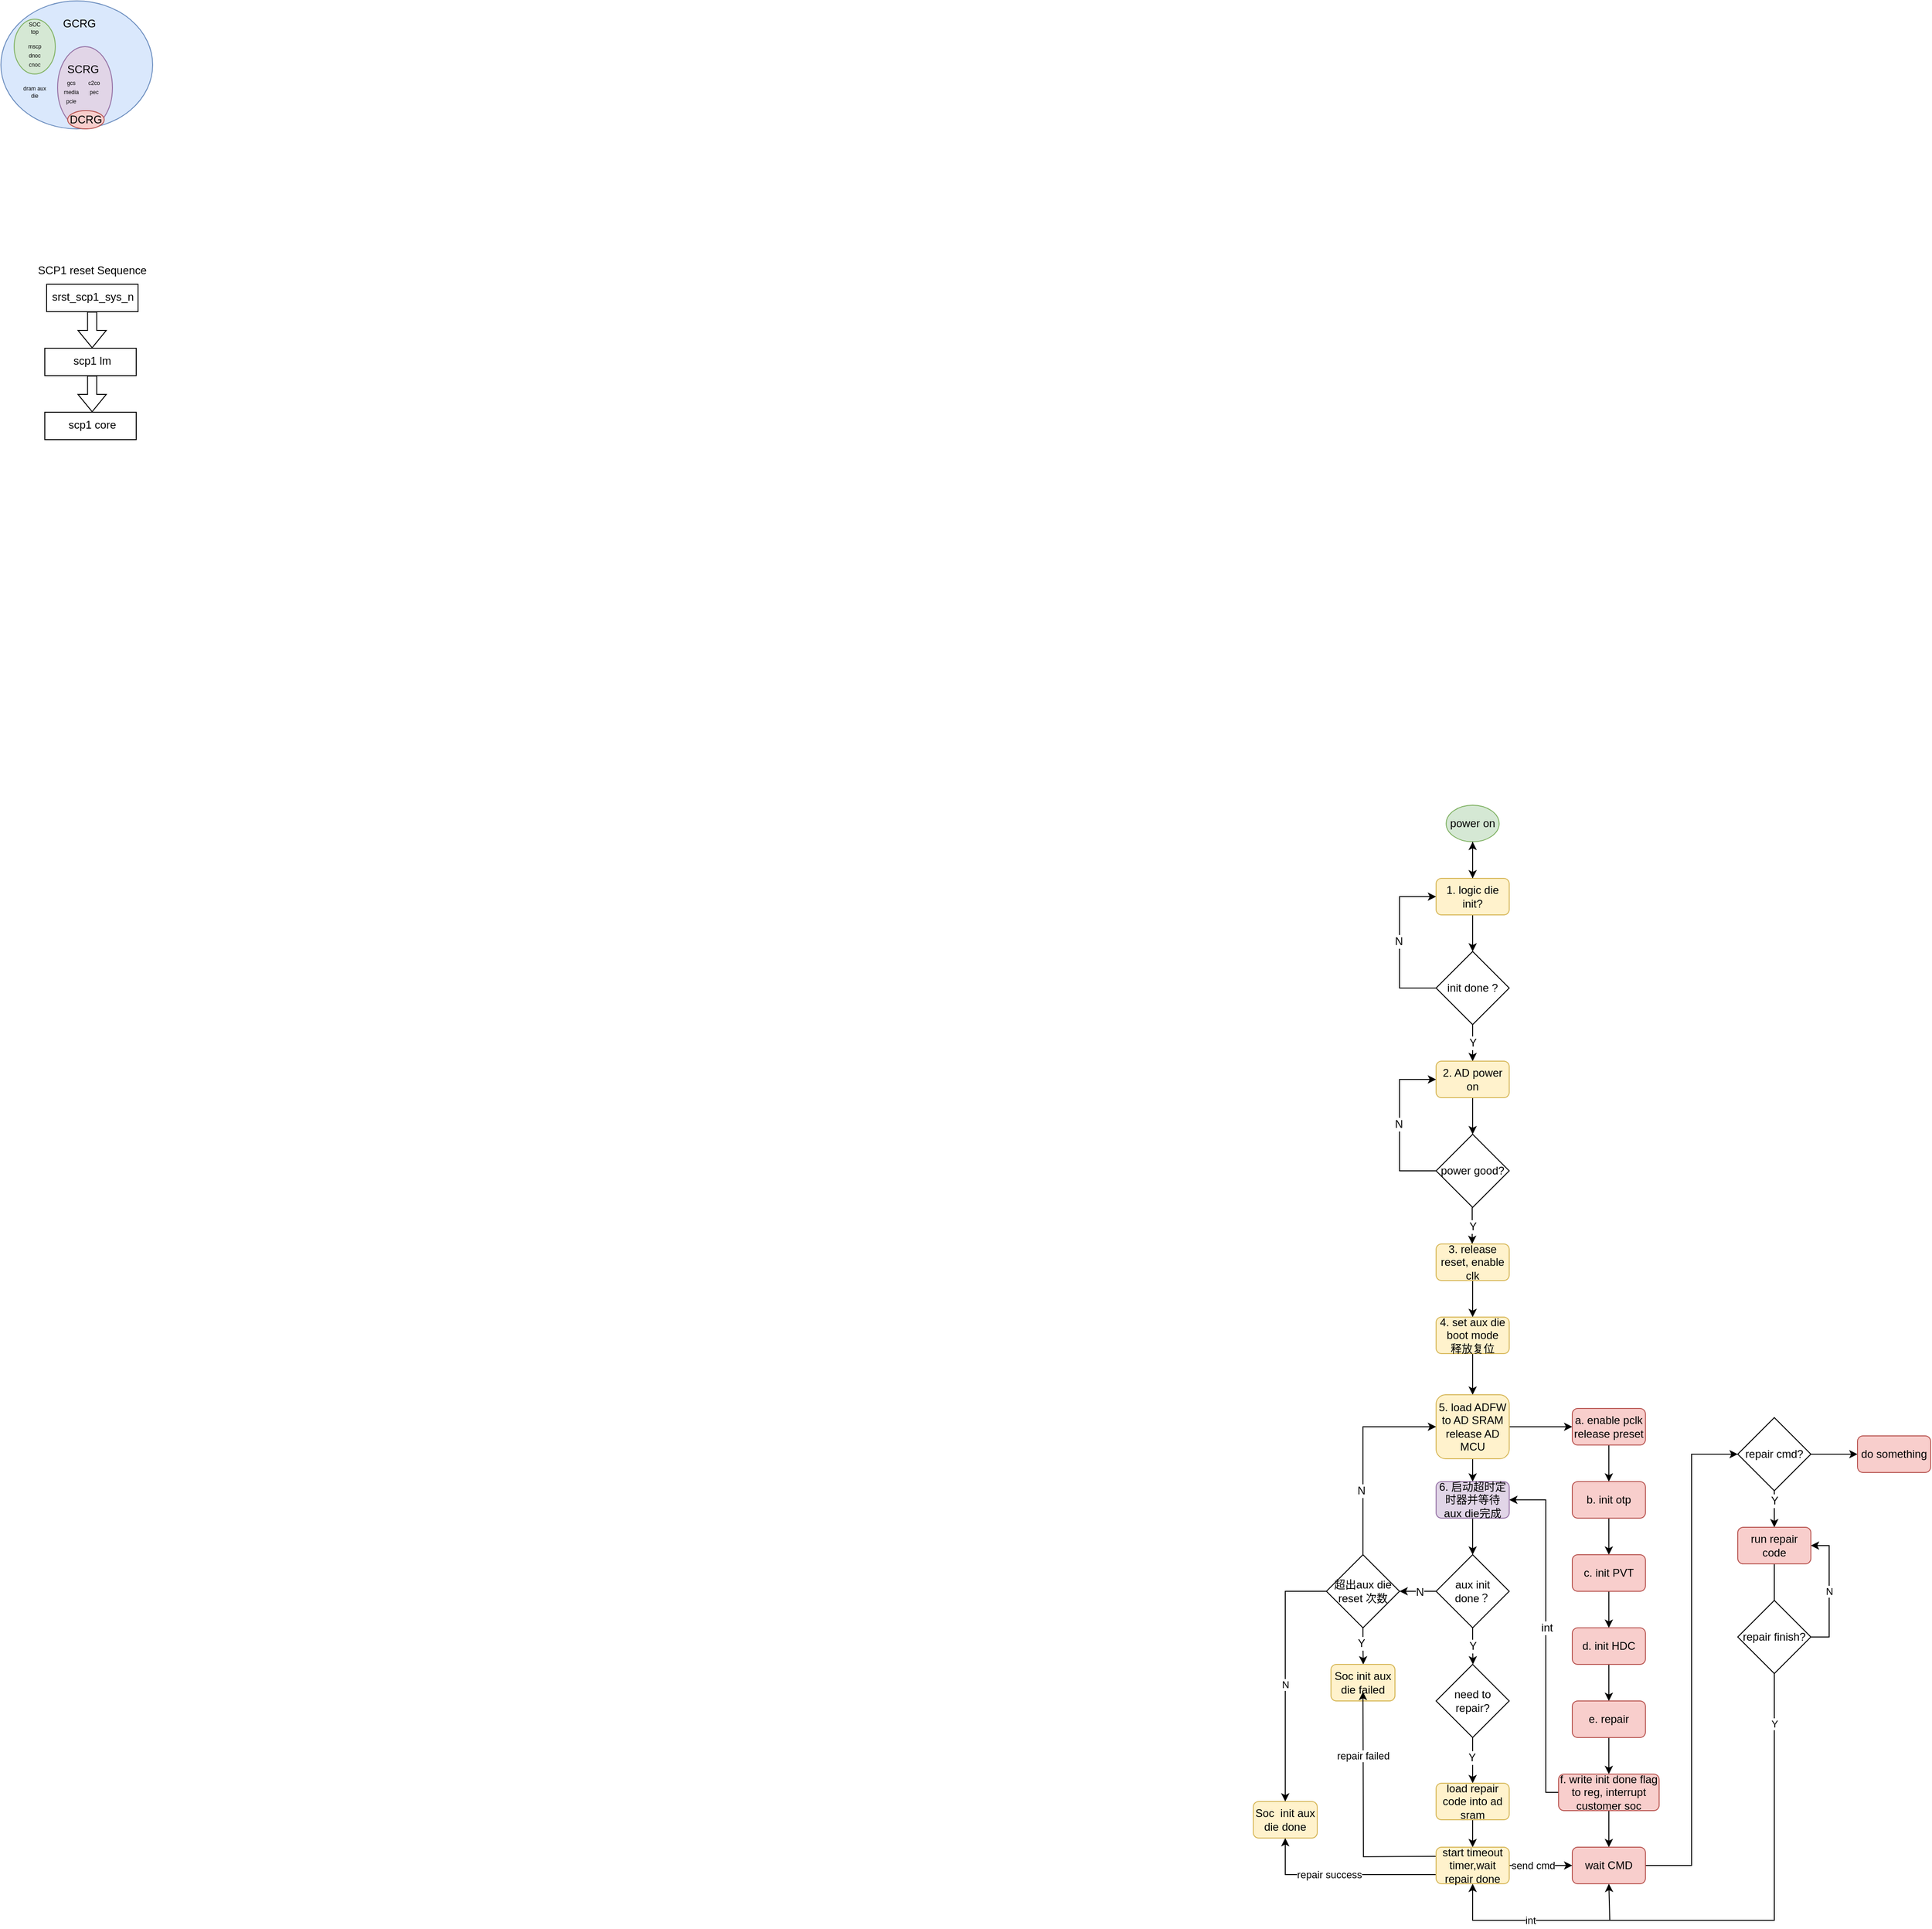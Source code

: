 <mxfile version="25.0.1">
  <diagram name="第 1 页" id="46fL1lXNJR9uM7ggilB-">
    <mxGraphModel dx="651" dy="393" grid="1" gridSize="10" guides="1" tooltips="1" connect="1" arrows="1" fold="1" page="1" pageScale="1" pageWidth="3300" pageHeight="4681" math="0" shadow="0">
      <root>
        <mxCell id="0" />
        <mxCell id="1" parent="0" />
        <mxCell id="43JC9lhxO4K5G4KCc76D-29" value="" style="group" parent="1" vertex="1" connectable="0">
          <mxGeometry x="50" y="90" width="166" height="140" as="geometry" />
        </mxCell>
        <mxCell id="43JC9lhxO4K5G4KCc76D-1" value="" style="ellipse;whiteSpace=wrap;html=1;fillColor=#dae8fc;strokeColor=#6c8ebf;" parent="43JC9lhxO4K5G4KCc76D-29" vertex="1">
          <mxGeometry width="166" height="140" as="geometry" />
        </mxCell>
        <mxCell id="43JC9lhxO4K5G4KCc76D-12" value="" style="ellipse;whiteSpace=wrap;html=1;fillColor=#d5e8d4;strokeColor=#82b366;" parent="43JC9lhxO4K5G4KCc76D-29" vertex="1">
          <mxGeometry x="14.5" y="20" width="45" height="60" as="geometry" />
        </mxCell>
        <mxCell id="43JC9lhxO4K5G4KCc76D-3" value="GCRG" style="text;html=1;align=center;verticalAlign=middle;whiteSpace=wrap;rounded=0;" parent="43JC9lhxO4K5G4KCc76D-29" vertex="1">
          <mxGeometry x="73" y="20" width="26" height="10" as="geometry" />
        </mxCell>
        <mxCell id="43JC9lhxO4K5G4KCc76D-4" value="mscp" style="text;html=1;align=center;verticalAlign=middle;whiteSpace=wrap;rounded=0;fontSize=6;" parent="43JC9lhxO4K5G4KCc76D-29" vertex="1">
          <mxGeometry x="22" y="40" width="30" height="20" as="geometry" />
        </mxCell>
        <mxCell id="43JC9lhxO4K5G4KCc76D-5" value="dnoc" style="text;html=1;align=center;verticalAlign=middle;whiteSpace=wrap;rounded=0;fontSize=6;" parent="43JC9lhxO4K5G4KCc76D-29" vertex="1">
          <mxGeometry x="22" y="50" width="30" height="20" as="geometry" />
        </mxCell>
        <mxCell id="43JC9lhxO4K5G4KCc76D-6" value="cnoc" style="text;html=1;align=center;verticalAlign=middle;whiteSpace=wrap;rounded=0;fontSize=6;" parent="43JC9lhxO4K5G4KCc76D-29" vertex="1">
          <mxGeometry x="22" y="60" width="30" height="20" as="geometry" />
        </mxCell>
        <mxCell id="43JC9lhxO4K5G4KCc76D-10" value="dram aux die" style="text;html=1;align=center;verticalAlign=middle;whiteSpace=wrap;rounded=0;fontSize=6;" parent="43JC9lhxO4K5G4KCc76D-29" vertex="1">
          <mxGeometry x="22" y="90" width="30" height="20" as="geometry" />
        </mxCell>
        <mxCell id="43JC9lhxO4K5G4KCc76D-15" value="" style="ellipse;whiteSpace=wrap;html=1;fillColor=#e1d5e7;strokeColor=#9673a6;" parent="43JC9lhxO4K5G4KCc76D-29" vertex="1">
          <mxGeometry x="62" y="50" width="60" height="90" as="geometry" />
        </mxCell>
        <mxCell id="43JC9lhxO4K5G4KCc76D-14" value="SOC&lt;div&gt;top&lt;/div&gt;" style="text;html=1;align=center;verticalAlign=middle;whiteSpace=wrap;rounded=0;fontSize=6;" parent="43JC9lhxO4K5G4KCc76D-29" vertex="1">
          <mxGeometry x="22" y="20" width="30" height="20" as="geometry" />
        </mxCell>
        <mxCell id="43JC9lhxO4K5G4KCc76D-16" value="SCRG" style="text;html=1;align=center;verticalAlign=middle;whiteSpace=wrap;rounded=0;" parent="43JC9lhxO4K5G4KCc76D-29" vertex="1">
          <mxGeometry x="76.5" y="70" width="26" height="10" as="geometry" />
        </mxCell>
        <mxCell id="43JC9lhxO4K5G4KCc76D-17" value="gcs" style="text;html=1;align=center;verticalAlign=middle;whiteSpace=wrap;rounded=0;fontSize=6;" parent="43JC9lhxO4K5G4KCc76D-29" vertex="1">
          <mxGeometry x="62" y="80" width="30" height="20" as="geometry" />
        </mxCell>
        <mxCell id="43JC9lhxO4K5G4KCc76D-19" value="media" style="text;html=1;align=center;verticalAlign=middle;whiteSpace=wrap;rounded=0;fontSize=6;" parent="43JC9lhxO4K5G4KCc76D-29" vertex="1">
          <mxGeometry x="62" y="90" width="30" height="20" as="geometry" />
        </mxCell>
        <mxCell id="43JC9lhxO4K5G4KCc76D-20" value="pcie" style="text;html=1;align=center;verticalAlign=middle;whiteSpace=wrap;rounded=0;fontSize=6;" parent="43JC9lhxO4K5G4KCc76D-29" vertex="1">
          <mxGeometry x="62" y="100" width="30" height="20" as="geometry" />
        </mxCell>
        <mxCell id="43JC9lhxO4K5G4KCc76D-22" value="c2co" style="text;html=1;align=center;verticalAlign=middle;whiteSpace=wrap;rounded=0;fontSize=6;" parent="43JC9lhxO4K5G4KCc76D-29" vertex="1">
          <mxGeometry x="87" y="80" width="30" height="20" as="geometry" />
        </mxCell>
        <mxCell id="43JC9lhxO4K5G4KCc76D-23" value="pec" style="text;html=1;align=center;verticalAlign=middle;whiteSpace=wrap;rounded=0;fontSize=6;" parent="43JC9lhxO4K5G4KCc76D-29" vertex="1">
          <mxGeometry x="87" y="90" width="30" height="20" as="geometry" />
        </mxCell>
        <mxCell id="43JC9lhxO4K5G4KCc76D-24" value="DCRG" style="ellipse;whiteSpace=wrap;html=1;fillColor=#f8cecc;strokeColor=#b85450;" parent="43JC9lhxO4K5G4KCc76D-29" vertex="1">
          <mxGeometry x="73" y="120" width="40" height="20" as="geometry" />
        </mxCell>
        <mxCell id="43JC9lhxO4K5G4KCc76D-36" value="" style="group" parent="1" vertex="1" connectable="0">
          <mxGeometry x="84" y="370" width="132" height="200" as="geometry" />
        </mxCell>
        <mxCell id="43JC9lhxO4K5G4KCc76D-25" value="SCP1 reset Sequence" style="text;html=1;align=center;verticalAlign=middle;whiteSpace=wrap;rounded=0;" parent="43JC9lhxO4K5G4KCc76D-36" vertex="1">
          <mxGeometry width="132" height="30" as="geometry" />
        </mxCell>
        <mxCell id="43JC9lhxO4K5G4KCc76D-27" value="" style="rounded=0;whiteSpace=wrap;html=1;" parent="43JC9lhxO4K5G4KCc76D-36" vertex="1">
          <mxGeometry x="16" y="30" width="100" height="30" as="geometry" />
        </mxCell>
        <mxCell id="43JC9lhxO4K5G4KCc76D-26" value="&lt;div data-page-id=&quot;Pw6XdwjNvok7TUxngfVcSIKwnlc&quot; data-lark-html-role=&quot;root&quot; data-docx-has-block-data=&quot;false&quot;&gt;&lt;div class=&quot;ace-line ace-line old-record-id-SQWmdt7z1oqKN5xYYuCcsvaNnDd&quot;&gt;srst_scp1_sys_n&lt;/div&gt;&lt;/div&gt;&lt;span data-lark-record-data=&quot;{&amp;quot;rootId&amp;quot;:&amp;quot;Pw6XdwjNvok7TUxngfVcSIKwnlc&amp;quot;,&amp;quot;text&amp;quot;:{&amp;quot;initialAttributedTexts&amp;quot;:{&amp;quot;text&amp;quot;:{&amp;quot;0&amp;quot;:&amp;quot;srst_scp1_sys_n&amp;quot;},&amp;quot;attribs&amp;quot;:{&amp;quot;0&amp;quot;:&amp;quot;*0+f&amp;quot;}},&amp;quot;apool&amp;quot;:{&amp;quot;numToAttrib&amp;quot;:{&amp;quot;0&amp;quot;:[&amp;quot;author&amp;quot;,&amp;quot;7396181384320237572&amp;quot;]},&amp;quot;nextNum&amp;quot;:1}},&amp;quot;type&amp;quot;:&amp;quot;text&amp;quot;,&amp;quot;referenceRecordMap&amp;quot;:{},&amp;quot;extra&amp;quot;:{&amp;quot;channel&amp;quot;:&amp;quot;saas&amp;quot;,&amp;quot;pasteRandomId&amp;quot;:&amp;quot;677e7be1-af29-4d60-ab0a-0fdef0c1a2f3&amp;quot;,&amp;quot;mention_page_title&amp;quot;:{},&amp;quot;external_mention_url&amp;quot;:{}},&amp;quot;isKeepQuoteContainer&amp;quot;:false,&amp;quot;isFromCode&amp;quot;:false,&amp;quot;selection&amp;quot;:[{&amp;quot;id&amp;quot;:1236,&amp;quot;type&amp;quot;:&amp;quot;text&amp;quot;,&amp;quot;selection&amp;quot;:{&amp;quot;start&amp;quot;:0,&amp;quot;end&amp;quot;:15},&amp;quot;recordId&amp;quot;:&amp;quot;SQWmdt7z1oqKN5xYYuCcsvaNnDd&amp;quot;}],&amp;quot;payloadMap&amp;quot;:{},&amp;quot;isCut&amp;quot;:false}&quot; data-lark-record-format=&quot;docx/text&quot; class=&quot;lark-record-clipboard&quot;&gt;&lt;/span&gt;" style="text;whiteSpace=wrap;html=1;" parent="43JC9lhxO4K5G4KCc76D-36" vertex="1">
          <mxGeometry x="20" y="30" width="96" height="20" as="geometry" />
        </mxCell>
        <mxCell id="43JC9lhxO4K5G4KCc76D-28" value="" style="shape=flexArrow;endArrow=classic;html=1;rounded=0;" parent="43JC9lhxO4K5G4KCc76D-36" edge="1">
          <mxGeometry width="50" height="50" relative="1" as="geometry">
            <mxPoint x="65.8" y="60" as="sourcePoint" />
            <mxPoint x="65.8" y="100" as="targetPoint" />
          </mxGeometry>
        </mxCell>
        <mxCell id="43JC9lhxO4K5G4KCc76D-31" value="" style="rounded=0;whiteSpace=wrap;html=1;" parent="43JC9lhxO4K5G4KCc76D-36" vertex="1">
          <mxGeometry x="14" y="100" width="100" height="30" as="geometry" />
        </mxCell>
        <mxCell id="43JC9lhxO4K5G4KCc76D-32" value="&lt;div data-docx-has-block-data=&quot;false&quot; data-lark-html-role=&quot;root&quot; data-page-id=&quot;Pw6XdwjNvok7TUxngfVcSIKwnlc&quot;&gt;&lt;div class=&quot;ace-line ace-line old-record-id-SQWmdt7z1oqKN5xYYuCcsvaNnDd&quot;&gt;scp1 lm&lt;/div&gt;&lt;/div&gt;&lt;span class=&quot;lark-record-clipboard&quot; data-lark-record-format=&quot;docx/text&quot; data-lark-record-data=&quot;{&amp;quot;rootId&amp;quot;:&amp;quot;Pw6XdwjNvok7TUxngfVcSIKwnlc&amp;quot;,&amp;quot;text&amp;quot;:{&amp;quot;initialAttributedTexts&amp;quot;:{&amp;quot;text&amp;quot;:{&amp;quot;0&amp;quot;:&amp;quot;srst_scp1_sys_n&amp;quot;},&amp;quot;attribs&amp;quot;:{&amp;quot;0&amp;quot;:&amp;quot;*0+f&amp;quot;}},&amp;quot;apool&amp;quot;:{&amp;quot;numToAttrib&amp;quot;:{&amp;quot;0&amp;quot;:[&amp;quot;author&amp;quot;,&amp;quot;7396181384320237572&amp;quot;]},&amp;quot;nextNum&amp;quot;:1}},&amp;quot;type&amp;quot;:&amp;quot;text&amp;quot;,&amp;quot;referenceRecordMap&amp;quot;:{},&amp;quot;extra&amp;quot;:{&amp;quot;channel&amp;quot;:&amp;quot;saas&amp;quot;,&amp;quot;pasteRandomId&amp;quot;:&amp;quot;677e7be1-af29-4d60-ab0a-0fdef0c1a2f3&amp;quot;,&amp;quot;mention_page_title&amp;quot;:{},&amp;quot;external_mention_url&amp;quot;:{}},&amp;quot;isKeepQuoteContainer&amp;quot;:false,&amp;quot;isFromCode&amp;quot;:false,&amp;quot;selection&amp;quot;:[{&amp;quot;id&amp;quot;:1236,&amp;quot;type&amp;quot;:&amp;quot;text&amp;quot;,&amp;quot;selection&amp;quot;:{&amp;quot;start&amp;quot;:0,&amp;quot;end&amp;quot;:15},&amp;quot;recordId&amp;quot;:&amp;quot;SQWmdt7z1oqKN5xYYuCcsvaNnDd&amp;quot;}],&amp;quot;payloadMap&amp;quot;:{},&amp;quot;isCut&amp;quot;:false}&quot;&gt;&lt;/span&gt;" style="text;whiteSpace=wrap;html=1;align=center;" parent="43JC9lhxO4K5G4KCc76D-36" vertex="1">
          <mxGeometry x="18" y="100" width="96" height="25" as="geometry" />
        </mxCell>
        <mxCell id="43JC9lhxO4K5G4KCc76D-33" value="" style="rounded=0;whiteSpace=wrap;html=1;" parent="43JC9lhxO4K5G4KCc76D-36" vertex="1">
          <mxGeometry x="14" y="170" width="100" height="30" as="geometry" />
        </mxCell>
        <mxCell id="43JC9lhxO4K5G4KCc76D-34" value="&lt;div data-docx-has-block-data=&quot;false&quot; data-lark-html-role=&quot;root&quot; data-page-id=&quot;Pw6XdwjNvok7TUxngfVcSIKwnlc&quot;&gt;&lt;div class=&quot;ace-line ace-line old-record-id-SQWmdt7z1oqKN5xYYuCcsvaNnDd&quot;&gt;scp1 core&lt;/div&gt;&lt;/div&gt;&lt;span class=&quot;lark-record-clipboard&quot; data-lark-record-format=&quot;docx/text&quot; data-lark-record-data=&quot;{&amp;quot;rootId&amp;quot;:&amp;quot;Pw6XdwjNvok7TUxngfVcSIKwnlc&amp;quot;,&amp;quot;text&amp;quot;:{&amp;quot;initialAttributedTexts&amp;quot;:{&amp;quot;text&amp;quot;:{&amp;quot;0&amp;quot;:&amp;quot;srst_scp1_sys_n&amp;quot;},&amp;quot;attribs&amp;quot;:{&amp;quot;0&amp;quot;:&amp;quot;*0+f&amp;quot;}},&amp;quot;apool&amp;quot;:{&amp;quot;numToAttrib&amp;quot;:{&amp;quot;0&amp;quot;:[&amp;quot;author&amp;quot;,&amp;quot;7396181384320237572&amp;quot;]},&amp;quot;nextNum&amp;quot;:1}},&amp;quot;type&amp;quot;:&amp;quot;text&amp;quot;,&amp;quot;referenceRecordMap&amp;quot;:{},&amp;quot;extra&amp;quot;:{&amp;quot;channel&amp;quot;:&amp;quot;saas&amp;quot;,&amp;quot;pasteRandomId&amp;quot;:&amp;quot;677e7be1-af29-4d60-ab0a-0fdef0c1a2f3&amp;quot;,&amp;quot;mention_page_title&amp;quot;:{},&amp;quot;external_mention_url&amp;quot;:{}},&amp;quot;isKeepQuoteContainer&amp;quot;:false,&amp;quot;isFromCode&amp;quot;:false,&amp;quot;selection&amp;quot;:[{&amp;quot;id&amp;quot;:1236,&amp;quot;type&amp;quot;:&amp;quot;text&amp;quot;,&amp;quot;selection&amp;quot;:{&amp;quot;start&amp;quot;:0,&amp;quot;end&amp;quot;:15},&amp;quot;recordId&amp;quot;:&amp;quot;SQWmdt7z1oqKN5xYYuCcsvaNnDd&amp;quot;}],&amp;quot;payloadMap&amp;quot;:{},&amp;quot;isCut&amp;quot;:false}&quot;&gt;&lt;/span&gt;" style="text;whiteSpace=wrap;html=1;align=center;" parent="43JC9lhxO4K5G4KCc76D-36" vertex="1">
          <mxGeometry x="18" y="170" width="96" height="25" as="geometry" />
        </mxCell>
        <mxCell id="43JC9lhxO4K5G4KCc76D-35" value="" style="shape=flexArrow;endArrow=classic;html=1;rounded=0;" parent="43JC9lhxO4K5G4KCc76D-36" edge="1">
          <mxGeometry width="50" height="50" relative="1" as="geometry">
            <mxPoint x="65.8" y="130" as="sourcePoint" />
            <mxPoint x="65.8" y="170" as="targetPoint" />
          </mxGeometry>
        </mxCell>
        <mxCell id="43JC9lhxO4K5G4KCc76D-128" value="&lt;font&gt;Soc&amp;nbsp; init aux die done&lt;/font&gt;" style="rounded=1;whiteSpace=wrap;html=1;strokeColor=#d6b656;align=center;verticalAlign=middle;fontFamily=Helvetica;fontSize=12;fillColor=#fff2cc;" parent="1" vertex="1">
          <mxGeometry x="1420" y="2060" width="70" height="40" as="geometry" />
        </mxCell>
        <mxCell id="43JC9lhxO4K5G4KCc76D-132" style="edgeStyle=orthogonalEdgeStyle;rounded=0;orthogonalLoop=1;jettySize=auto;html=1;exitX=0;exitY=0.5;exitDx=0;exitDy=0;entryX=0.5;entryY=0;entryDx=0;entryDy=0;fontFamily=Helvetica;fontSize=12;fontColor=default;" parent="1" source="43JC9lhxO4K5G4KCc76D-95" target="43JC9lhxO4K5G4KCc76D-128" edge="1">
          <mxGeometry relative="1" as="geometry" />
        </mxCell>
        <mxCell id="n-foMxT4vimPVONzCJGZ-13" value="N" style="edgeLabel;html=1;align=center;verticalAlign=middle;resizable=0;points=[];" vertex="1" connectable="0" parent="43JC9lhxO4K5G4KCc76D-132">
          <mxGeometry x="0.068" y="-4" relative="1" as="geometry">
            <mxPoint x="4" as="offset" />
          </mxGeometry>
        </mxCell>
        <mxCell id="43JC9lhxO4K5G4KCc76D-37" value="power on" style="ellipse;whiteSpace=wrap;html=1;fillColor=#d5e8d4;strokeColor=#82b366;" parent="1" vertex="1">
          <mxGeometry x="1631" y="970" width="58" height="40" as="geometry" />
        </mxCell>
        <mxCell id="43JC9lhxO4K5G4KCc76D-45" style="edgeStyle=orthogonalEdgeStyle;rounded=0;orthogonalLoop=1;jettySize=auto;html=1;exitX=0.5;exitY=1;exitDx=0;exitDy=0;entryX=0.5;entryY=0;entryDx=0;entryDy=0;fontFamily=Helvetica;fontSize=12;fontColor=default;" parent="1" source="43JC9lhxO4K5G4KCc76D-39" target="43JC9lhxO4K5G4KCc76D-42" edge="1">
          <mxGeometry relative="1" as="geometry" />
        </mxCell>
        <mxCell id="n-foMxT4vimPVONzCJGZ-1" value="" style="edgeStyle=orthogonalEdgeStyle;rounded=0;orthogonalLoop=1;jettySize=auto;html=1;" edge="1" parent="1" source="43JC9lhxO4K5G4KCc76D-39" target="43JC9lhxO4K5G4KCc76D-37">
          <mxGeometry relative="1" as="geometry" />
        </mxCell>
        <mxCell id="43JC9lhxO4K5G4KCc76D-39" value="&lt;font&gt;1. logic die init?&lt;/font&gt;" style="rounded=1;whiteSpace=wrap;html=1;strokeColor=#d6b656;align=center;verticalAlign=middle;fontFamily=Helvetica;fontSize=12;fillColor=#fff2cc;" parent="1" vertex="1">
          <mxGeometry x="1620" y="1050" width="80" height="40" as="geometry" />
        </mxCell>
        <mxCell id="43JC9lhxO4K5G4KCc76D-40" value="" style="endArrow=classic;html=1;rounded=0;fontFamily=Helvetica;fontSize=12;fontColor=default;exitX=0.5;exitY=1;exitDx=0;exitDy=0;entryX=0.5;entryY=0;entryDx=0;entryDy=0;" parent="1" source="43JC9lhxO4K5G4KCc76D-37" target="43JC9lhxO4K5G4KCc76D-39" edge="1">
          <mxGeometry width="50" height="50" relative="1" as="geometry">
            <mxPoint x="1660" y="1080" as="sourcePoint" />
            <mxPoint x="1710" y="1030" as="targetPoint" />
          </mxGeometry>
        </mxCell>
        <mxCell id="43JC9lhxO4K5G4KCc76D-50" style="edgeStyle=orthogonalEdgeStyle;rounded=0;orthogonalLoop=1;jettySize=auto;html=1;exitX=0.5;exitY=1;exitDx=0;exitDy=0;entryX=0.5;entryY=0;entryDx=0;entryDy=0;fontFamily=Helvetica;fontSize=12;fontColor=default;" parent="1" source="43JC9lhxO4K5G4KCc76D-42" target="43JC9lhxO4K5G4KCc76D-49" edge="1">
          <mxGeometry relative="1" as="geometry" />
        </mxCell>
        <mxCell id="43JC9lhxO4K5G4KCc76D-51" value="Y" style="edgeLabel;html=1;align=center;verticalAlign=middle;resizable=0;points=[];strokeColor=default;fontFamily=Helvetica;fontSize=12;fontColor=default;fillColor=default;" parent="43JC9lhxO4K5G4KCc76D-50" vertex="1" connectable="0">
          <mxGeometry x="-0.568" y="-1" relative="1" as="geometry">
            <mxPoint x="1" y="11" as="offset" />
          </mxGeometry>
        </mxCell>
        <mxCell id="43JC9lhxO4K5G4KCc76D-42" value="&lt;font&gt;init done ?&lt;/font&gt;" style="rhombus;whiteSpace=wrap;html=1;strokeColor=default;align=center;verticalAlign=middle;fontFamily=Helvetica;fontSize=12;fontColor=default;fillColor=default;" parent="1" vertex="1">
          <mxGeometry x="1620" y="1130" width="80" height="80" as="geometry" />
        </mxCell>
        <mxCell id="43JC9lhxO4K5G4KCc76D-46" value="" style="endArrow=classic;html=1;rounded=0;fontFamily=Helvetica;fontSize=12;fontColor=default;exitX=0;exitY=0.5;exitDx=0;exitDy=0;entryX=0;entryY=0.5;entryDx=0;entryDy=0;" parent="1" target="43JC9lhxO4K5G4KCc76D-39" edge="1">
          <mxGeometry width="50" height="50" relative="1" as="geometry">
            <mxPoint x="1620" y="1170" as="sourcePoint" />
            <mxPoint x="1620" y="1080" as="targetPoint" />
            <Array as="points">
              <mxPoint x="1580" y="1170" />
              <mxPoint x="1580" y="1070" />
            </Array>
          </mxGeometry>
        </mxCell>
        <mxCell id="43JC9lhxO4K5G4KCc76D-47" value="N" style="edgeLabel;html=1;align=center;verticalAlign=middle;resizable=0;points=[];strokeColor=default;fontFamily=Helvetica;fontSize=12;fontColor=default;fillColor=default;" parent="43JC9lhxO4K5G4KCc76D-46" vertex="1" connectable="0">
          <mxGeometry x="0.012" y="1" relative="1" as="geometry">
            <mxPoint as="offset" />
          </mxGeometry>
        </mxCell>
        <mxCell id="43JC9lhxO4K5G4KCc76D-57" style="edgeStyle=orthogonalEdgeStyle;rounded=0;orthogonalLoop=1;jettySize=auto;html=1;exitX=0.5;exitY=1;exitDx=0;exitDy=0;entryX=0.5;entryY=0;entryDx=0;entryDy=0;fontFamily=Helvetica;fontSize=12;fontColor=default;" parent="1" source="43JC9lhxO4K5G4KCc76D-49" target="43JC9lhxO4K5G4KCc76D-52" edge="1">
          <mxGeometry relative="1" as="geometry" />
        </mxCell>
        <mxCell id="43JC9lhxO4K5G4KCc76D-49" value="&lt;font&gt;2. AD power on&lt;/font&gt;" style="rounded=1;whiteSpace=wrap;html=1;strokeColor=#d6b656;align=center;verticalAlign=middle;fontFamily=Helvetica;fontSize=12;fillColor=#fff2cc;" parent="1" vertex="1">
          <mxGeometry x="1620" y="1250" width="80" height="40" as="geometry" />
        </mxCell>
        <mxCell id="43JC9lhxO4K5G4KCc76D-52" value="&lt;font&gt;power good?&lt;/font&gt;" style="rhombus;whiteSpace=wrap;html=1;strokeColor=default;align=center;verticalAlign=middle;fontFamily=Helvetica;fontSize=12;fontColor=default;fillColor=default;" parent="1" vertex="1">
          <mxGeometry x="1620" y="1330" width="80" height="80" as="geometry" />
        </mxCell>
        <mxCell id="43JC9lhxO4K5G4KCc76D-55" value="" style="endArrow=classic;html=1;rounded=0;fontFamily=Helvetica;fontSize=12;fontColor=default;exitX=0;exitY=0.5;exitDx=0;exitDy=0;entryX=0;entryY=0.5;entryDx=0;entryDy=0;" parent="1" edge="1">
          <mxGeometry width="50" height="50" relative="1" as="geometry">
            <mxPoint x="1620" y="1370" as="sourcePoint" />
            <mxPoint x="1620" y="1270" as="targetPoint" />
            <Array as="points">
              <mxPoint x="1580" y="1370" />
              <mxPoint x="1580" y="1270" />
            </Array>
          </mxGeometry>
        </mxCell>
        <mxCell id="43JC9lhxO4K5G4KCc76D-56" value="N" style="edgeLabel;html=1;align=center;verticalAlign=middle;resizable=0;points=[];strokeColor=default;fontFamily=Helvetica;fontSize=12;fontColor=default;fillColor=default;" parent="43JC9lhxO4K5G4KCc76D-55" vertex="1" connectable="0">
          <mxGeometry x="0.012" y="1" relative="1" as="geometry">
            <mxPoint as="offset" />
          </mxGeometry>
        </mxCell>
        <mxCell id="43JC9lhxO4K5G4KCc76D-58" style="edgeStyle=orthogonalEdgeStyle;rounded=0;orthogonalLoop=1;jettySize=auto;html=1;exitX=0.5;exitY=1;exitDx=0;exitDy=0;entryX=0.5;entryY=0;entryDx=0;entryDy=0;fontFamily=Helvetica;fontSize=12;fontColor=default;" parent="1" edge="1">
          <mxGeometry relative="1" as="geometry">
            <mxPoint x="1659.5" y="1410" as="sourcePoint" />
            <mxPoint x="1659.5" y="1450" as="targetPoint" />
            <Array as="points">
              <mxPoint x="1659.5" y="1431" />
              <mxPoint x="1660.5" y="1431" />
              <mxPoint x="1660.5" y="1430" />
              <mxPoint x="1659.5" y="1430" />
            </Array>
          </mxGeometry>
        </mxCell>
        <mxCell id="43JC9lhxO4K5G4KCc76D-59" value="Y" style="edgeLabel;html=1;align=center;verticalAlign=middle;resizable=0;points=[];strokeColor=default;fontFamily=Helvetica;fontSize=12;fontColor=default;fillColor=default;" parent="43JC9lhxO4K5G4KCc76D-58" vertex="1" connectable="0">
          <mxGeometry x="-0.568" y="-1" relative="1" as="geometry">
            <mxPoint x="1" y="11" as="offset" />
          </mxGeometry>
        </mxCell>
        <mxCell id="43JC9lhxO4K5G4KCc76D-62" style="edgeStyle=orthogonalEdgeStyle;rounded=0;orthogonalLoop=1;jettySize=auto;html=1;exitX=0.5;exitY=1;exitDx=0;exitDy=0;entryX=0.5;entryY=0;entryDx=0;entryDy=0;fontFamily=Helvetica;fontSize=12;fontColor=default;" parent="1" source="43JC9lhxO4K5G4KCc76D-60" target="43JC9lhxO4K5G4KCc76D-61" edge="1">
          <mxGeometry relative="1" as="geometry" />
        </mxCell>
        <mxCell id="43JC9lhxO4K5G4KCc76D-60" value="&lt;font&gt;4. set aux die boot mode&lt;/font&gt;&lt;div&gt;&lt;font&gt;释放复位&lt;/font&gt;&lt;/div&gt;" style="rounded=1;whiteSpace=wrap;html=1;strokeColor=#d6b656;align=center;verticalAlign=middle;fontFamily=Helvetica;fontSize=12;fillColor=#fff2cc;" parent="1" vertex="1">
          <mxGeometry x="1620" y="1530" width="80" height="40" as="geometry" />
        </mxCell>
        <mxCell id="43JC9lhxO4K5G4KCc76D-64" value="" style="edgeStyle=orthogonalEdgeStyle;rounded=0;orthogonalLoop=1;jettySize=auto;html=1;fontFamily=Helvetica;fontSize=12;fontColor=default;entryX=0;entryY=0.5;entryDx=0;entryDy=0;" parent="1" source="43JC9lhxO4K5G4KCc76D-61" target="43JC9lhxO4K5G4KCc76D-65" edge="1">
          <mxGeometry relative="1" as="geometry">
            <mxPoint x="1740" y="1650" as="targetPoint" />
          </mxGeometry>
        </mxCell>
        <mxCell id="43JC9lhxO4K5G4KCc76D-80" style="edgeStyle=orthogonalEdgeStyle;rounded=0;orthogonalLoop=1;jettySize=auto;html=1;exitX=0.5;exitY=1;exitDx=0;exitDy=0;entryX=0.5;entryY=0;entryDx=0;entryDy=0;fontFamily=Helvetica;fontSize=12;fontColor=default;" parent="1" source="43JC9lhxO4K5G4KCc76D-61" edge="1">
          <mxGeometry relative="1" as="geometry">
            <mxPoint x="1660" y="1710" as="targetPoint" />
          </mxGeometry>
        </mxCell>
        <mxCell id="43JC9lhxO4K5G4KCc76D-61" value="&lt;div style=&quot;&quot;&gt;&lt;span style=&quot;background-color: initial;&quot;&gt;5. load ADFW to AD SRAM&lt;/span&gt;&lt;/div&gt;&lt;div style=&quot;&quot;&gt;&lt;font&gt;release AD MCU&lt;/font&gt;&lt;/div&gt;" style="rounded=1;whiteSpace=wrap;html=1;strokeColor=#d6b656;align=center;verticalAlign=middle;fontFamily=Helvetica;fontSize=12;fillColor=#fff2cc;" parent="1" vertex="1">
          <mxGeometry x="1620" y="1615" width="80" height="70" as="geometry" />
        </mxCell>
        <mxCell id="43JC9lhxO4K5G4KCc76D-69" style="edgeStyle=orthogonalEdgeStyle;rounded=0;orthogonalLoop=1;jettySize=auto;html=1;exitX=0.5;exitY=1;exitDx=0;exitDy=0;fontFamily=Helvetica;fontSize=12;fontColor=default;" parent="1" source="43JC9lhxO4K5G4KCc76D-65" target="43JC9lhxO4K5G4KCc76D-68" edge="1">
          <mxGeometry relative="1" as="geometry" />
        </mxCell>
        <mxCell id="43JC9lhxO4K5G4KCc76D-65" value="a. enable pclk release preset" style="rounded=1;whiteSpace=wrap;html=1;strokeColor=#b85450;align=center;verticalAlign=middle;fontFamily=Helvetica;fontSize=12;fillColor=#f8cecc;" parent="1" vertex="1">
          <mxGeometry x="1769" y="1630" width="80" height="40" as="geometry" />
        </mxCell>
        <mxCell id="43JC9lhxO4K5G4KCc76D-75" style="edgeStyle=orthogonalEdgeStyle;rounded=0;orthogonalLoop=1;jettySize=auto;html=1;exitX=0.5;exitY=1;exitDx=0;exitDy=0;entryX=0.5;entryY=0;entryDx=0;entryDy=0;fontFamily=Helvetica;fontSize=12;fontColor=default;" parent="1" source="43JC9lhxO4K5G4KCc76D-68" target="43JC9lhxO4K5G4KCc76D-74" edge="1">
          <mxGeometry relative="1" as="geometry" />
        </mxCell>
        <mxCell id="43JC9lhxO4K5G4KCc76D-68" value="b. init otp" style="rounded=1;whiteSpace=wrap;html=1;strokeColor=#b85450;align=center;verticalAlign=middle;fontFamily=Helvetica;fontSize=12;fillColor=#f8cecc;" parent="1" vertex="1">
          <mxGeometry x="1769" y="1710" width="80" height="40" as="geometry" />
        </mxCell>
        <mxCell id="43JC9lhxO4K5G4KCc76D-77" style="edgeStyle=orthogonalEdgeStyle;rounded=0;orthogonalLoop=1;jettySize=auto;html=1;exitX=0.5;exitY=1;exitDx=0;exitDy=0;entryX=0.5;entryY=0;entryDx=0;entryDy=0;fontFamily=Helvetica;fontSize=12;fontColor=default;" parent="1" source="43JC9lhxO4K5G4KCc76D-74" target="43JC9lhxO4K5G4KCc76D-76" edge="1">
          <mxGeometry relative="1" as="geometry" />
        </mxCell>
        <mxCell id="43JC9lhxO4K5G4KCc76D-74" value="c. init PVT" style="rounded=1;whiteSpace=wrap;html=1;strokeColor=#b85450;align=center;verticalAlign=middle;fontFamily=Helvetica;fontSize=12;fillColor=#f8cecc;" parent="1" vertex="1">
          <mxGeometry x="1769" y="1790" width="80" height="40" as="geometry" />
        </mxCell>
        <mxCell id="43JC9lhxO4K5G4KCc76D-79" style="edgeStyle=orthogonalEdgeStyle;rounded=0;orthogonalLoop=1;jettySize=auto;html=1;exitX=0.5;exitY=1;exitDx=0;exitDy=0;entryX=0.5;entryY=0;entryDx=0;entryDy=0;fontFamily=Helvetica;fontSize=12;fontColor=default;" parent="1" source="43JC9lhxO4K5G4KCc76D-76" target="43JC9lhxO4K5G4KCc76D-78" edge="1">
          <mxGeometry relative="1" as="geometry" />
        </mxCell>
        <mxCell id="43JC9lhxO4K5G4KCc76D-76" value="&lt;div&gt;d. init HDC&lt;/div&gt;" style="rounded=1;whiteSpace=wrap;html=1;strokeColor=#b85450;align=center;verticalAlign=middle;fontFamily=Helvetica;fontSize=12;fillColor=#f8cecc;" parent="1" vertex="1">
          <mxGeometry x="1769" y="1870" width="80" height="40" as="geometry" />
        </mxCell>
        <mxCell id="43JC9lhxO4K5G4KCc76D-82" style="edgeStyle=orthogonalEdgeStyle;rounded=0;orthogonalLoop=1;jettySize=auto;html=1;exitX=0.5;exitY=1;exitDx=0;exitDy=0;entryX=0.5;entryY=0;entryDx=0;entryDy=0;fontFamily=Helvetica;fontSize=12;fontColor=default;" parent="1" source="43JC9lhxO4K5G4KCc76D-78" target="43JC9lhxO4K5G4KCc76D-81" edge="1">
          <mxGeometry relative="1" as="geometry" />
        </mxCell>
        <mxCell id="43JC9lhxO4K5G4KCc76D-78" value="e. repair" style="rounded=1;whiteSpace=wrap;html=1;strokeColor=#b85450;align=center;verticalAlign=middle;fontFamily=Helvetica;fontSize=12;fillColor=#f8cecc;" parent="1" vertex="1">
          <mxGeometry x="1769" y="1950" width="80" height="40" as="geometry" />
        </mxCell>
        <mxCell id="43JC9lhxO4K5G4KCc76D-83" style="edgeStyle=orthogonalEdgeStyle;rounded=0;orthogonalLoop=1;jettySize=auto;html=1;exitX=0;exitY=0.5;exitDx=0;exitDy=0;fontFamily=Helvetica;fontSize=12;fontColor=default;entryX=1;entryY=0.5;entryDx=0;entryDy=0;" parent="1" target="43JC9lhxO4K5G4KCc76D-85" edge="1">
          <mxGeometry relative="1" as="geometry">
            <mxPoint x="1720" y="1730" as="targetPoint" />
            <mxPoint x="1774" y="2050" as="sourcePoint" />
            <Array as="points">
              <mxPoint x="1740" y="2050" />
              <mxPoint x="1740" y="1730" />
            </Array>
          </mxGeometry>
        </mxCell>
        <mxCell id="43JC9lhxO4K5G4KCc76D-84" value="int" style="edgeLabel;html=1;align=center;verticalAlign=middle;resizable=0;points=[];strokeColor=default;fontFamily=Helvetica;fontSize=12;fontColor=default;fillColor=default;" parent="43JC9lhxO4K5G4KCc76D-83" vertex="1" connectable="0">
          <mxGeometry x="0.089" y="-1" relative="1" as="geometry">
            <mxPoint as="offset" />
          </mxGeometry>
        </mxCell>
        <mxCell id="43JC9lhxO4K5G4KCc76D-88" style="edgeStyle=orthogonalEdgeStyle;rounded=0;orthogonalLoop=1;jettySize=auto;html=1;exitX=0.5;exitY=1;exitDx=0;exitDy=0;entryX=0.5;entryY=0;entryDx=0;entryDy=0;fontFamily=Helvetica;fontSize=12;fontColor=default;" parent="1" source="43JC9lhxO4K5G4KCc76D-81" target="43JC9lhxO4K5G4KCc76D-87" edge="1">
          <mxGeometry relative="1" as="geometry" />
        </mxCell>
        <mxCell id="43JC9lhxO4K5G4KCc76D-81" value="f. write init done flag to reg, interrupt customer soc" style="rounded=1;whiteSpace=wrap;html=1;strokeColor=#b85450;align=center;verticalAlign=middle;fontFamily=Helvetica;fontSize=12;fillColor=#f8cecc;" parent="1" vertex="1">
          <mxGeometry x="1754" y="2030" width="110" height="40" as="geometry" />
        </mxCell>
        <mxCell id="43JC9lhxO4K5G4KCc76D-91" style="edgeStyle=orthogonalEdgeStyle;rounded=0;orthogonalLoop=1;jettySize=auto;html=1;exitX=0.5;exitY=1;exitDx=0;exitDy=0;entryX=0.5;entryY=0;entryDx=0;entryDy=0;fontFamily=Helvetica;fontSize=12;fontColor=default;" parent="1" source="43JC9lhxO4K5G4KCc76D-85" target="43JC9lhxO4K5G4KCc76D-90" edge="1">
          <mxGeometry relative="1" as="geometry" />
        </mxCell>
        <mxCell id="43JC9lhxO4K5G4KCc76D-85" value="&lt;font&gt;6. 启动超时定时器并等待aux die完成&lt;/font&gt;" style="rounded=1;whiteSpace=wrap;html=1;strokeColor=#9673a6;align=center;verticalAlign=middle;fontFamily=Helvetica;fontSize=12;fillColor=#e1d5e7;" parent="1" vertex="1">
          <mxGeometry x="1620" y="1710" width="80" height="40" as="geometry" />
        </mxCell>
        <mxCell id="43JC9lhxO4K5G4KCc76D-140" style="edgeStyle=orthogonalEdgeStyle;rounded=0;orthogonalLoop=1;jettySize=auto;html=1;exitX=1;exitY=0.5;exitDx=0;exitDy=0;entryX=0;entryY=0.5;entryDx=0;entryDy=0;fontFamily=Helvetica;fontSize=12;fontColor=default;" parent="1" source="43JC9lhxO4K5G4KCc76D-87" target="43JC9lhxO4K5G4KCc76D-109" edge="1">
          <mxGeometry relative="1" as="geometry" />
        </mxCell>
        <mxCell id="43JC9lhxO4K5G4KCc76D-87" value="wait CMD" style="rounded=1;whiteSpace=wrap;html=1;strokeColor=#b85450;align=center;verticalAlign=middle;fontFamily=Helvetica;fontSize=12;fillColor=#f8cecc;" parent="1" vertex="1">
          <mxGeometry x="1769" y="2110" width="80" height="40" as="geometry" />
        </mxCell>
        <mxCell id="43JC9lhxO4K5G4KCc76D-92" style="edgeStyle=orthogonalEdgeStyle;rounded=0;orthogonalLoop=1;jettySize=auto;html=1;exitX=0;exitY=0.5;exitDx=0;exitDy=0;fontFamily=Helvetica;fontSize=12;fontColor=default;" parent="1" source="43JC9lhxO4K5G4KCc76D-90" edge="1">
          <mxGeometry relative="1" as="geometry">
            <mxPoint x="1580" y="1830" as="targetPoint" />
          </mxGeometry>
        </mxCell>
        <mxCell id="43JC9lhxO4K5G4KCc76D-93" value="N" style="edgeLabel;html=1;align=center;verticalAlign=middle;resizable=0;points=[];strokeColor=default;fontFamily=Helvetica;fontSize=12;fontColor=default;fillColor=default;" parent="43JC9lhxO4K5G4KCc76D-92" vertex="1" connectable="0">
          <mxGeometry x="-0.111" y="1" relative="1" as="geometry">
            <mxPoint as="offset" />
          </mxGeometry>
        </mxCell>
        <mxCell id="43JC9lhxO4K5G4KCc76D-101" style="edgeStyle=orthogonalEdgeStyle;rounded=0;orthogonalLoop=1;jettySize=auto;html=1;exitX=0.5;exitY=1;exitDx=0;exitDy=0;fontFamily=Helvetica;fontSize=12;fontColor=default;" parent="1" source="43JC9lhxO4K5G4KCc76D-90" edge="1">
          <mxGeometry relative="1" as="geometry">
            <mxPoint x="1660.333" y="1910.0" as="targetPoint" />
          </mxGeometry>
        </mxCell>
        <mxCell id="43JC9lhxO4K5G4KCc76D-124" value="Y" style="edgeLabel;html=1;align=center;verticalAlign=middle;resizable=0;points=[];strokeColor=default;fontFamily=Helvetica;fontSize=12;fontColor=default;fillColor=default;" parent="43JC9lhxO4K5G4KCc76D-101" vertex="1" connectable="0">
          <mxGeometry x="-0.284" y="2" relative="1" as="geometry">
            <mxPoint x="-2" y="5" as="offset" />
          </mxGeometry>
        </mxCell>
        <mxCell id="43JC9lhxO4K5G4KCc76D-90" value="&lt;font&gt;aux init done？&lt;/font&gt;" style="rhombus;whiteSpace=wrap;html=1;strokeColor=default;align=center;verticalAlign=middle;fontFamily=Helvetica;fontSize=12;fontColor=default;fillColor=default;" parent="1" vertex="1">
          <mxGeometry x="1620" y="1790" width="80" height="80" as="geometry" />
        </mxCell>
        <mxCell id="43JC9lhxO4K5G4KCc76D-96" style="edgeStyle=orthogonalEdgeStyle;rounded=0;orthogonalLoop=1;jettySize=auto;html=1;exitX=0.5;exitY=0;exitDx=0;exitDy=0;fontFamily=Helvetica;fontSize=12;fontColor=default;entryX=0;entryY=0.5;entryDx=0;entryDy=0;" parent="1" source="43JC9lhxO4K5G4KCc76D-95" target="43JC9lhxO4K5G4KCc76D-61" edge="1">
          <mxGeometry relative="1" as="geometry">
            <mxPoint x="1540.333" y="1620" as="targetPoint" />
          </mxGeometry>
        </mxCell>
        <mxCell id="43JC9lhxO4K5G4KCc76D-97" value="N" style="edgeLabel;html=1;align=center;verticalAlign=middle;resizable=0;points=[];strokeColor=default;fontFamily=Helvetica;fontSize=12;fontColor=default;fillColor=default;" parent="43JC9lhxO4K5G4KCc76D-96" vertex="1" connectable="0">
          <mxGeometry x="-0.358" y="2" relative="1" as="geometry">
            <mxPoint as="offset" />
          </mxGeometry>
        </mxCell>
        <mxCell id="43JC9lhxO4K5G4KCc76D-98" style="edgeStyle=orthogonalEdgeStyle;rounded=0;orthogonalLoop=1;jettySize=auto;html=1;exitX=0.5;exitY=1;exitDx=0;exitDy=0;fontFamily=Helvetica;fontSize=12;fontColor=default;" parent="1" source="43JC9lhxO4K5G4KCc76D-95" edge="1">
          <mxGeometry relative="1" as="geometry">
            <mxPoint x="1540.333" y="1910.0" as="targetPoint" />
          </mxGeometry>
        </mxCell>
        <mxCell id="43JC9lhxO4K5G4KCc76D-100" value="Y" style="edgeLabel;html=1;align=center;verticalAlign=middle;resizable=0;points=[];strokeColor=default;fontFamily=Helvetica;fontSize=12;fontColor=default;fillColor=default;" parent="43JC9lhxO4K5G4KCc76D-98" vertex="1" connectable="0">
          <mxGeometry x="-0.185" y="-2" relative="1" as="geometry">
            <mxPoint as="offset" />
          </mxGeometry>
        </mxCell>
        <mxCell id="43JC9lhxO4K5G4KCc76D-95" value="&lt;font&gt;超出aux die reset 次数&lt;/font&gt;" style="rhombus;whiteSpace=wrap;html=1;strokeColor=default;align=center;verticalAlign=middle;fontFamily=Helvetica;fontSize=12;fontColor=default;fillColor=default;" parent="1" vertex="1">
          <mxGeometry x="1500" y="1790" width="80" height="80" as="geometry" />
        </mxCell>
        <mxCell id="43JC9lhxO4K5G4KCc76D-99" value="&lt;font&gt;Soc init aux die failed&lt;/font&gt;" style="rounded=1;whiteSpace=wrap;html=1;strokeColor=#d6b656;align=center;verticalAlign=middle;fontFamily=Helvetica;fontSize=12;fillColor=#fff2cc;" parent="1" vertex="1">
          <mxGeometry x="1505" y="1910" width="70" height="40" as="geometry" />
        </mxCell>
        <mxCell id="43JC9lhxO4K5G4KCc76D-105" style="edgeStyle=orthogonalEdgeStyle;rounded=0;orthogonalLoop=1;jettySize=auto;html=1;exitX=0.5;exitY=1;exitDx=0;exitDy=0;fontFamily=Helvetica;fontSize=12;fontColor=default;entryX=0.5;entryY=0;entryDx=0;entryDy=0;" parent="1" source="43JC9lhxO4K5G4KCc76D-104" target="n-foMxT4vimPVONzCJGZ-7" edge="1">
          <mxGeometry relative="1" as="geometry">
            <Array as="points">
              <mxPoint x="1660" y="2000" />
              <mxPoint x="1660" y="2000" />
            </Array>
            <mxPoint x="1730" y="2070" as="targetPoint" />
          </mxGeometry>
        </mxCell>
        <mxCell id="43JC9lhxO4K5G4KCc76D-106" value="Y" style="edgeLabel;html=1;align=center;verticalAlign=middle;resizable=0;points=[];strokeColor=default;fontFamily=Helvetica;fontSize=12;fontColor=default;fillColor=default;" parent="43JC9lhxO4K5G4KCc76D-105" vertex="1" connectable="0">
          <mxGeometry x="-0.146" y="-1" relative="1" as="geometry">
            <mxPoint as="offset" />
          </mxGeometry>
        </mxCell>
        <mxCell id="43JC9lhxO4K5G4KCc76D-104" value="&lt;font&gt;need to repair?&lt;/font&gt;" style="rhombus;whiteSpace=wrap;html=1;strokeColor=default;align=center;verticalAlign=middle;fontFamily=Helvetica;fontSize=12;fontColor=default;fillColor=default;" parent="1" vertex="1">
          <mxGeometry x="1620" y="1910" width="80" height="80" as="geometry" />
        </mxCell>
        <mxCell id="43JC9lhxO4K5G4KCc76D-112" style="edgeStyle=orthogonalEdgeStyle;rounded=0;orthogonalLoop=1;jettySize=auto;html=1;exitX=0.5;exitY=1;exitDx=0;exitDy=0;entryX=0.5;entryY=0;entryDx=0;entryDy=0;fontFamily=Helvetica;fontSize=12;fontColor=default;" parent="1" source="43JC9lhxO4K5G4KCc76D-109" edge="1">
          <mxGeometry relative="1" as="geometry">
            <mxPoint x="1990" y="1760" as="targetPoint" />
          </mxGeometry>
        </mxCell>
        <mxCell id="43JC9lhxO4K5G4KCc76D-113" value="Y" style="edgeLabel;html=1;align=center;verticalAlign=middle;resizable=0;points=[];strokeColor=default;fontFamily=Helvetica;fontSize=12;fontColor=default;fillColor=default;" parent="43JC9lhxO4K5G4KCc76D-112" vertex="1" connectable="0">
          <mxGeometry x="-0.436" y="2" relative="1" as="geometry">
            <mxPoint x="-2" y="-1" as="offset" />
          </mxGeometry>
        </mxCell>
        <mxCell id="43JC9lhxO4K5G4KCc76D-117" style="edgeStyle=orthogonalEdgeStyle;rounded=0;orthogonalLoop=1;jettySize=auto;html=1;exitX=1;exitY=0.5;exitDx=0;exitDy=0;entryX=0;entryY=0.5;entryDx=0;entryDy=0;fontFamily=Helvetica;fontSize=12;fontColor=default;" parent="1" source="43JC9lhxO4K5G4KCc76D-109" target="43JC9lhxO4K5G4KCc76D-116" edge="1">
          <mxGeometry relative="1" as="geometry" />
        </mxCell>
        <mxCell id="43JC9lhxO4K5G4KCc76D-109" value="&lt;font&gt;repair cmd?&lt;/font&gt;" style="rhombus;whiteSpace=wrap;html=1;strokeColor=default;align=center;verticalAlign=middle;fontFamily=Helvetica;fontSize=12;fontColor=default;fillColor=default;" parent="1" vertex="1">
          <mxGeometry x="1950" y="1640" width="80" height="80" as="geometry" />
        </mxCell>
        <mxCell id="43JC9lhxO4K5G4KCc76D-116" value="do something" style="rounded=1;whiteSpace=wrap;html=1;strokeColor=#b85450;align=center;verticalAlign=middle;fontFamily=Helvetica;fontSize=12;fillColor=#f8cecc;" parent="1" vertex="1">
          <mxGeometry x="2081" y="1660" width="80" height="40" as="geometry" />
        </mxCell>
        <mxCell id="n-foMxT4vimPVONzCJGZ-5" style="edgeStyle=orthogonalEdgeStyle;rounded=0;orthogonalLoop=1;jettySize=auto;html=1;exitX=0.5;exitY=1;exitDx=0;exitDy=0;entryX=0.5;entryY=0;entryDx=0;entryDy=0;" edge="1" parent="1" source="n-foMxT4vimPVONzCJGZ-2" target="43JC9lhxO4K5G4KCc76D-60">
          <mxGeometry relative="1" as="geometry" />
        </mxCell>
        <mxCell id="n-foMxT4vimPVONzCJGZ-2" value="&lt;font&gt;3. release reset, enable clk&lt;/font&gt;" style="rounded=1;whiteSpace=wrap;html=1;strokeColor=#d6b656;align=center;verticalAlign=middle;fontFamily=Helvetica;fontSize=12;fillColor=#fff2cc;" vertex="1" parent="1">
          <mxGeometry x="1620" y="1450" width="80" height="40" as="geometry" />
        </mxCell>
        <mxCell id="n-foMxT4vimPVONzCJGZ-6" style="edgeStyle=orthogonalEdgeStyle;rounded=0;orthogonalLoop=1;jettySize=auto;html=1;exitX=0.5;exitY=1;exitDx=0;exitDy=0;entryX=0.5;entryY=0;entryDx=0;entryDy=0;fontFamily=Helvetica;fontSize=12;fontColor=default;" edge="1" parent="1" source="n-foMxT4vimPVONzCJGZ-7" target="n-foMxT4vimPVONzCJGZ-8">
          <mxGeometry relative="1" as="geometry" />
        </mxCell>
        <mxCell id="n-foMxT4vimPVONzCJGZ-7" value="load repair code into ad sram" style="rounded=1;whiteSpace=wrap;html=1;strokeColor=#d6b656;align=center;verticalAlign=middle;fontFamily=Helvetica;fontSize=12;fillColor=#fff2cc;" vertex="1" parent="1">
          <mxGeometry x="1620" y="2040" width="80" height="40" as="geometry" />
        </mxCell>
        <mxCell id="n-foMxT4vimPVONzCJGZ-9" style="edgeStyle=orthogonalEdgeStyle;rounded=0;orthogonalLoop=1;jettySize=auto;html=1;exitX=1;exitY=0.5;exitDx=0;exitDy=0;entryX=0;entryY=0.5;entryDx=0;entryDy=0;" edge="1" parent="1" source="n-foMxT4vimPVONzCJGZ-8" target="43JC9lhxO4K5G4KCc76D-87">
          <mxGeometry relative="1" as="geometry" />
        </mxCell>
        <mxCell id="n-foMxT4vimPVONzCJGZ-10" value="send cmd" style="edgeLabel;html=1;align=center;verticalAlign=middle;resizable=0;points=[];" vertex="1" connectable="0" parent="n-foMxT4vimPVONzCJGZ-9">
          <mxGeometry x="-0.256" relative="1" as="geometry">
            <mxPoint as="offset" />
          </mxGeometry>
        </mxCell>
        <mxCell id="n-foMxT4vimPVONzCJGZ-27" style="edgeStyle=orthogonalEdgeStyle;rounded=0;orthogonalLoop=1;jettySize=auto;html=1;exitX=0;exitY=0.5;exitDx=0;exitDy=0;entryX=0.5;entryY=1;entryDx=0;entryDy=0;" edge="1" parent="1" source="n-foMxT4vimPVONzCJGZ-8" target="43JC9lhxO4K5G4KCc76D-128">
          <mxGeometry relative="1" as="geometry">
            <Array as="points">
              <mxPoint x="1620" y="2140" />
              <mxPoint x="1455" y="2140" />
            </Array>
          </mxGeometry>
        </mxCell>
        <mxCell id="n-foMxT4vimPVONzCJGZ-28" value="repair success" style="edgeLabel;html=1;align=center;verticalAlign=middle;resizable=0;points=[];" vertex="1" connectable="0" parent="n-foMxT4vimPVONzCJGZ-27">
          <mxGeometry x="-0.198" y="2" relative="1" as="geometry">
            <mxPoint x="-41" y="-2" as="offset" />
          </mxGeometry>
        </mxCell>
        <mxCell id="n-foMxT4vimPVONzCJGZ-29" style="edgeStyle=orthogonalEdgeStyle;rounded=0;orthogonalLoop=1;jettySize=auto;html=1;exitX=0;exitY=0.5;exitDx=0;exitDy=0;entryX=0.5;entryY=1;entryDx=0;entryDy=0;" edge="1" parent="1">
          <mxGeometry relative="1" as="geometry">
            <mxPoint x="1620.0" y="2120" as="sourcePoint" />
            <mxPoint x="1540.0" y="1940" as="targetPoint" />
          </mxGeometry>
        </mxCell>
        <mxCell id="n-foMxT4vimPVONzCJGZ-30" value="repair failed" style="edgeLabel;html=1;align=center;verticalAlign=middle;resizable=0;points=[];" vertex="1" connectable="0" parent="n-foMxT4vimPVONzCJGZ-29">
          <mxGeometry x="0.463" relative="1" as="geometry">
            <mxPoint as="offset" />
          </mxGeometry>
        </mxCell>
        <mxCell id="n-foMxT4vimPVONzCJGZ-8" value="start timeout timer,wait repair done" style="rounded=1;whiteSpace=wrap;html=1;strokeColor=#d6b656;align=center;verticalAlign=middle;fontFamily=Helvetica;fontSize=12;fillColor=#fff2cc;" vertex="1" parent="1">
          <mxGeometry x="1620" y="2110" width="80" height="40" as="geometry" />
        </mxCell>
        <mxCell id="n-foMxT4vimPVONzCJGZ-16" style="edgeStyle=orthogonalEdgeStyle;rounded=0;orthogonalLoop=1;jettySize=auto;html=1;exitX=0.5;exitY=1;exitDx=0;exitDy=0;entryX=0.5;entryY=1;entryDx=0;entryDy=0;" edge="1" parent="1">
          <mxGeometry relative="1" as="geometry">
            <mxPoint x="1990" y="1800" as="sourcePoint" />
            <mxPoint x="1660" y="2150" as="targetPoint" />
            <Array as="points">
              <mxPoint x="1990" y="2190" />
              <mxPoint x="1660" y="2190" />
            </Array>
          </mxGeometry>
        </mxCell>
        <mxCell id="n-foMxT4vimPVONzCJGZ-19" value="Y" style="edgeLabel;html=1;align=center;verticalAlign=middle;resizable=0;points=[];" vertex="1" connectable="0" parent="n-foMxT4vimPVONzCJGZ-16">
          <mxGeometry x="-0.54" relative="1" as="geometry">
            <mxPoint as="offset" />
          </mxGeometry>
        </mxCell>
        <mxCell id="n-foMxT4vimPVONzCJGZ-25" value="int" style="edgeLabel;html=1;align=center;verticalAlign=middle;resizable=0;points=[];" vertex="1" connectable="0" parent="n-foMxT4vimPVONzCJGZ-16">
          <mxGeometry x="0.731" y="-2" relative="1" as="geometry">
            <mxPoint x="1" y="2" as="offset" />
          </mxGeometry>
        </mxCell>
        <mxCell id="n-foMxT4vimPVONzCJGZ-11" value="run repair code" style="rounded=1;whiteSpace=wrap;html=1;strokeColor=#b85450;align=center;verticalAlign=middle;fontFamily=Helvetica;fontSize=12;fillColor=#f8cecc;" vertex="1" parent="1">
          <mxGeometry x="1950" y="1760" width="80" height="40" as="geometry" />
        </mxCell>
        <mxCell id="n-foMxT4vimPVONzCJGZ-23" value="N" style="edgeStyle=orthogonalEdgeStyle;rounded=0;orthogonalLoop=1;jettySize=auto;html=1;exitX=1;exitY=0.5;exitDx=0;exitDy=0;entryX=1;entryY=0.5;entryDx=0;entryDy=0;" edge="1" parent="1" source="n-foMxT4vimPVONzCJGZ-18" target="n-foMxT4vimPVONzCJGZ-11">
          <mxGeometry relative="1" as="geometry" />
        </mxCell>
        <mxCell id="n-foMxT4vimPVONzCJGZ-18" value="&lt;font&gt;repair finish?&lt;/font&gt;" style="rhombus;whiteSpace=wrap;html=1;strokeColor=default;align=center;verticalAlign=middle;fontFamily=Helvetica;fontSize=12;fontColor=default;fillColor=default;" vertex="1" parent="1">
          <mxGeometry x="1950" y="1840" width="80" height="80" as="geometry" />
        </mxCell>
        <mxCell id="n-foMxT4vimPVONzCJGZ-24" value="" style="endArrow=classic;html=1;rounded=0;entryX=0.5;entryY=1;entryDx=0;entryDy=0;" edge="1" parent="1" target="43JC9lhxO4K5G4KCc76D-87">
          <mxGeometry width="50" height="50" relative="1" as="geometry">
            <mxPoint x="1810" y="2190" as="sourcePoint" />
            <mxPoint x="1849" y="2160" as="targetPoint" />
          </mxGeometry>
        </mxCell>
      </root>
    </mxGraphModel>
  </diagram>
</mxfile>
